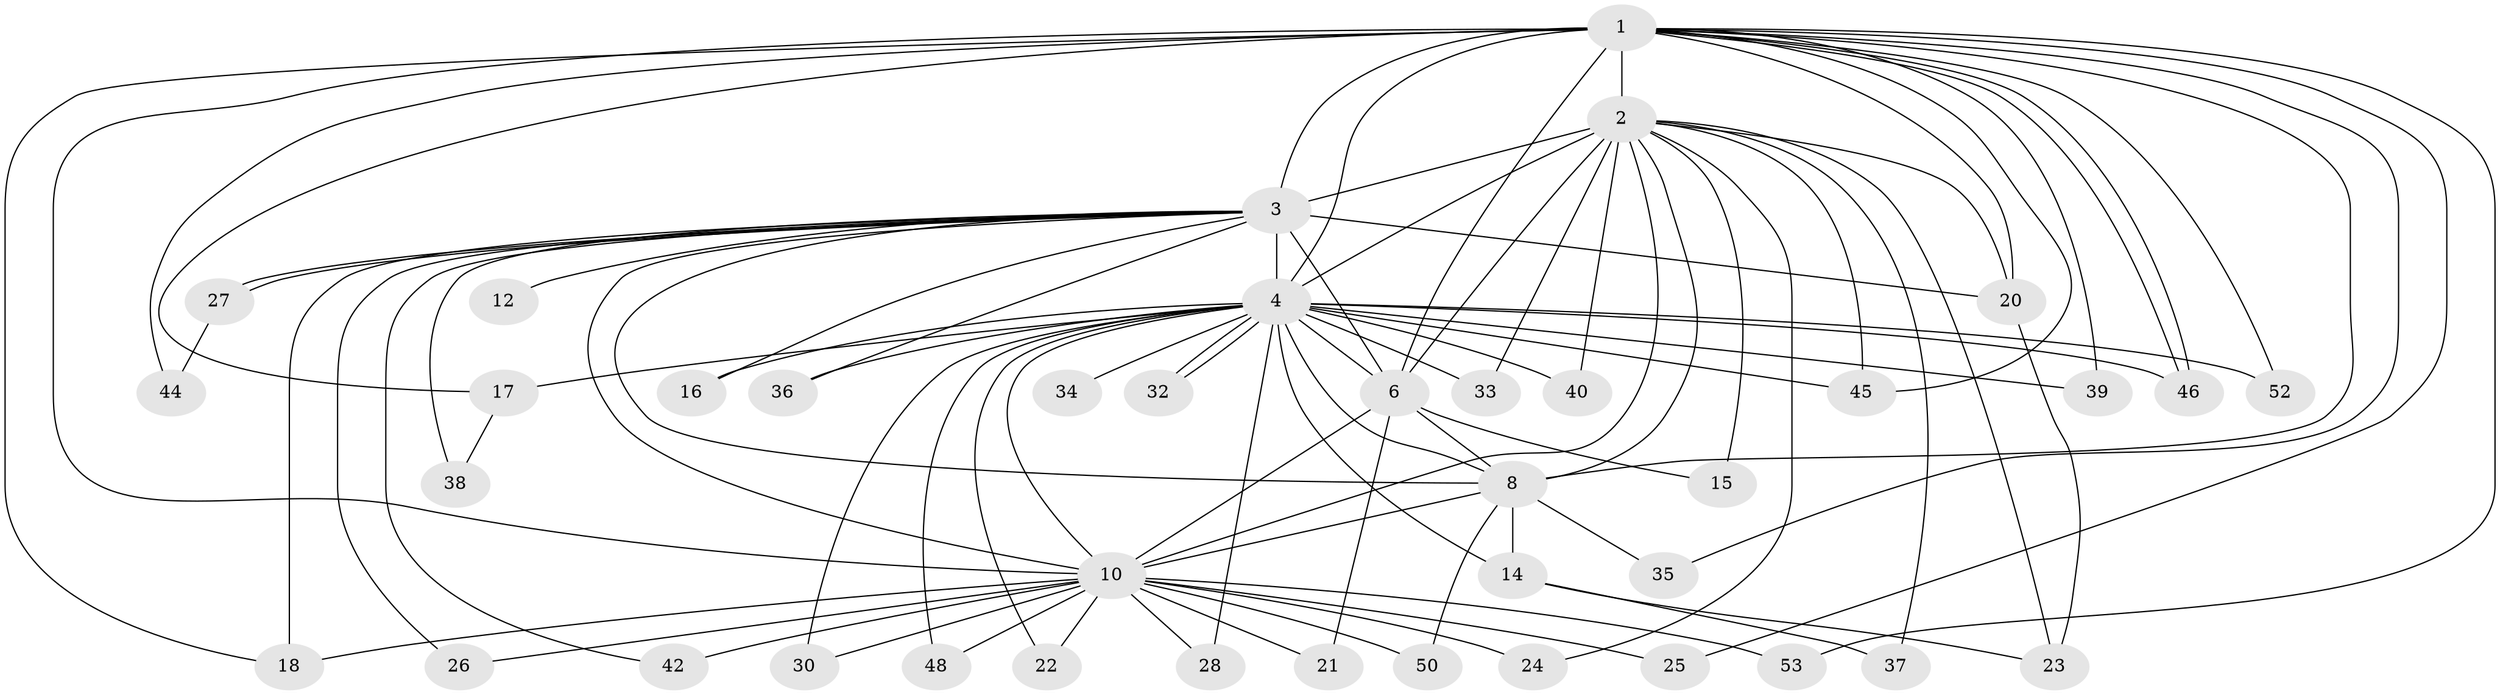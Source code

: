 // Generated by graph-tools (version 1.1) at 2025/23/03/03/25 07:23:42]
// undirected, 40 vertices, 90 edges
graph export_dot {
graph [start="1"]
  node [color=gray90,style=filled];
  1 [super="+13"];
  2 [super="+9"];
  3 [super="+5"];
  4 [super="+7"];
  6;
  8 [super="+19"];
  10 [super="+11"];
  12;
  14 [super="+47"];
  15 [super="+43"];
  16;
  17;
  18 [super="+31"];
  20 [super="+41"];
  21;
  22;
  23 [super="+29"];
  24;
  25;
  26;
  27;
  28;
  30;
  32;
  33;
  34;
  35;
  36;
  37;
  38;
  39;
  40;
  42;
  44;
  45 [super="+51"];
  46 [super="+49"];
  48;
  50;
  52;
  53;
  1 -- 2 [weight=2];
  1 -- 3 [weight=3];
  1 -- 4 [weight=2];
  1 -- 6;
  1 -- 8;
  1 -- 10;
  1 -- 17;
  1 -- 25;
  1 -- 39;
  1 -- 44;
  1 -- 46;
  1 -- 46;
  1 -- 52;
  1 -- 53;
  1 -- 35;
  1 -- 20;
  1 -- 18;
  1 -- 45;
  2 -- 3 [weight=4];
  2 -- 4 [weight=4];
  2 -- 6 [weight=2];
  2 -- 8 [weight=3];
  2 -- 10 [weight=2];
  2 -- 15 [weight=2];
  2 -- 23;
  2 -- 24;
  2 -- 33;
  2 -- 37;
  2 -- 40;
  2 -- 45;
  2 -- 20;
  3 -- 4 [weight=4];
  3 -- 6 [weight=2];
  3 -- 8 [weight=2];
  3 -- 10 [weight=2];
  3 -- 16;
  3 -- 20;
  3 -- 27;
  3 -- 27;
  3 -- 38;
  3 -- 36;
  3 -- 42;
  3 -- 12;
  3 -- 18;
  3 -- 26;
  4 -- 6 [weight=2];
  4 -- 8 [weight=2];
  4 -- 10 [weight=2];
  4 -- 28;
  4 -- 32;
  4 -- 32;
  4 -- 33;
  4 -- 34 [weight=2];
  4 -- 39;
  4 -- 40;
  4 -- 45;
  4 -- 14;
  4 -- 16;
  4 -- 17;
  4 -- 22;
  4 -- 30;
  4 -- 36;
  4 -- 48;
  4 -- 52;
  4 -- 46;
  6 -- 8;
  6 -- 10;
  6 -- 15;
  6 -- 21;
  8 -- 10 [weight=2];
  8 -- 14 [weight=2];
  8 -- 35;
  8 -- 50;
  10 -- 18;
  10 -- 21;
  10 -- 22;
  10 -- 24;
  10 -- 26;
  10 -- 28;
  10 -- 42;
  10 -- 50;
  10 -- 53;
  10 -- 48;
  10 -- 25;
  10 -- 30;
  14 -- 23;
  14 -- 37;
  17 -- 38;
  20 -- 23;
  27 -- 44;
}
